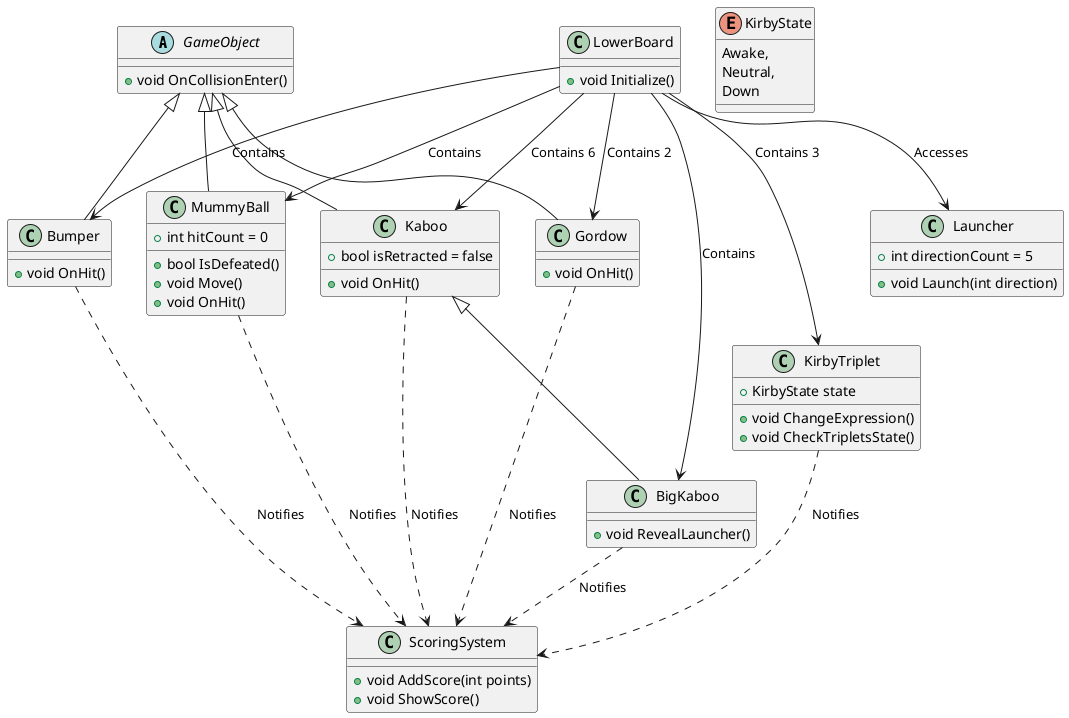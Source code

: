 @startuml
abstract class GameObject {
  + void OnCollisionEnter()
}

class LowerBoard {
  + void Initialize()
}

class MummyBall extends GameObject {
  + int hitCount = 0
  + bool IsDefeated()
  + void Move()
  + void OnHit()
}

class Kaboo extends GameObject {
  + bool isRetracted = false
  + void OnHit()
}

class BigKaboo extends Kaboo {
  + void RevealLauncher()
}

class Gordow extends GameObject {
  + void OnHit()
}

class KirbyTriplet {
  + KirbyState state
  + void ChangeExpression()
  + void CheckTripletsState()
}

enum KirbyState {
  Awake,
  Neutral,
  Down
}

class Bumper extends GameObject {
  + void OnHit()
}

class Launcher {
  + int directionCount = 5
  + void Launch(int direction)
}

class ScoringSystem {
  + void AddScore(int points)
  + void ShowScore()
}

LowerBoard --> MummyBall : Contains
LowerBoard --> BigKaboo : Contains
LowerBoard --> Gordow : Contains 2
LowerBoard --> Kaboo : Contains 6
LowerBoard --> KirbyTriplet : Contains 3
LowerBoard --> Bumper : Contains
LowerBoard --> Launcher : Accesses

MummyBall ..> ScoringSystem : Notifies
Kaboo ..> ScoringSystem : Notifies
BigKaboo ..> ScoringSystem : Notifies
Gordow ..> ScoringSystem : Notifies
Bumper ..> ScoringSystem : Notifies
KirbyTriplet ..> ScoringSystem : Notifies
@enduml
